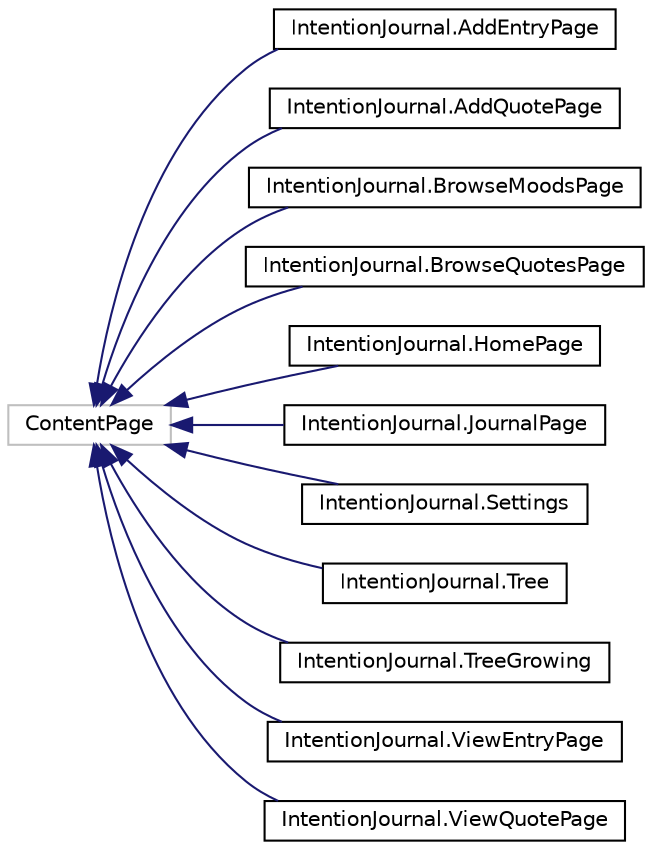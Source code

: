 digraph "Graphical Class Hierarchy"
{
  edge [fontname="Helvetica",fontsize="10",labelfontname="Helvetica",labelfontsize="10"];
  node [fontname="Helvetica",fontsize="10",shape=record];
  rankdir="LR";
  Node7 [label="ContentPage",height=0.2,width=0.4,color="grey75", fillcolor="white", style="filled"];
  Node7 -> Node0 [dir="back",color="midnightblue",fontsize="10",style="solid",fontname="Helvetica"];
  Node0 [label="IntentionJournal.AddEntryPage",height=0.2,width=0.4,color="black", fillcolor="white", style="filled",URL="$class_intention_journal_1_1_add_entry_page.html",tooltip="This class encodes the logic underlying the \"Write\" tab page, where a user can enter a new intention ..."];
  Node7 -> Node9 [dir="back",color="midnightblue",fontsize="10",style="solid",fontname="Helvetica"];
  Node9 [label="IntentionJournal.AddQuotePage",height=0.2,width=0.4,color="black", fillcolor="white", style="filled",URL="$class_intention_journal_1_1_add_quote_page.html",tooltip="Add quote page (implemented with the AddQuotePage.xaml file) logic encoded in this class..."];
  Node7 -> Node10 [dir="back",color="midnightblue",fontsize="10",style="solid",fontname="Helvetica"];
  Node10 [label="IntentionJournal.BrowseMoodsPage",height=0.2,width=0.4,color="black", fillcolor="white", style="filled",URL="$class_intention_journal_1_1_browse_moods_page.html",tooltip="Encodes the logic behind the BrowseMoodsPage.xaml "];
  Node7 -> Node11 [dir="back",color="midnightblue",fontsize="10",style="solid",fontname="Helvetica"];
  Node11 [label="IntentionJournal.BrowseQuotesPage",height=0.2,width=0.4,color="black", fillcolor="white", style="filled",URL="$class_intention_journal_1_1_browse_quotes_page.html"];
  Node7 -> Node12 [dir="back",color="midnightblue",fontsize="10",style="solid",fontname="Helvetica"];
  Node12 [label="IntentionJournal.HomePage",height=0.2,width=0.4,color="black", fillcolor="white", style="filled",URL="$class_intention_journal_1_1_home_page.html",tooltip="Encodes the logic behind the HomePage screen "];
  Node7 -> Node13 [dir="back",color="midnightblue",fontsize="10",style="solid",fontname="Helvetica"];
  Node13 [label="IntentionJournal.JournalPage",height=0.2,width=0.4,color="black", fillcolor="white", style="filled",URL="$class_intention_journal_1_1_journal_page.html",tooltip="Contains the logic behind the JournalPage.xaml page "];
  Node7 -> Node14 [dir="back",color="midnightblue",fontsize="10",style="solid",fontname="Helvetica"];
  Node14 [label="IntentionJournal.Settings",height=0.2,width=0.4,color="black", fillcolor="white", style="filled",URL="$class_intention_journal_1_1_settings.html",tooltip="Contains the logic behind the Settings.xaml page "];
  Node7 -> Node15 [dir="back",color="midnightblue",fontsize="10",style="solid",fontname="Helvetica"];
  Node15 [label="IntentionJournal.Tree",height=0.2,width=0.4,color="black", fillcolor="white", style="filled",URL="$class_intention_journal_1_1_tree.html",tooltip="Contains the logic behind the Tree.xaml page where the user can see the progress of their tree which ..."];
  Node7 -> Node16 [dir="back",color="midnightblue",fontsize="10",style="solid",fontname="Helvetica"];
  Node16 [label="IntentionJournal.TreeGrowing",height=0.2,width=0.4,color="black", fillcolor="white", style="filled",URL="$class_intention_journal_1_1_tree_growing.html",tooltip="Contains the logic behind the TreeGrowing.xaml page which is opened when a user makes a new entry and..."];
  Node7 -> Node17 [dir="back",color="midnightblue",fontsize="10",style="solid",fontname="Helvetica"];
  Node17 [label="IntentionJournal.ViewEntryPage",height=0.2,width=0.4,color="black", fillcolor="white", style="filled",URL="$class_intention_journal_1_1_view_entry_page.html",tooltip="Contains the logic behind the ViewEntryPage. "];
  Node7 -> Node18 [dir="back",color="midnightblue",fontsize="10",style="solid",fontname="Helvetica"];
  Node18 [label="IntentionJournal.ViewQuotePage",height=0.2,width=0.4,color="black", fillcolor="white", style="filled",URL="$class_intention_journal_1_1_view_quote_page.html",tooltip="Contains the logic behind the ViewQuotePage "];
}
